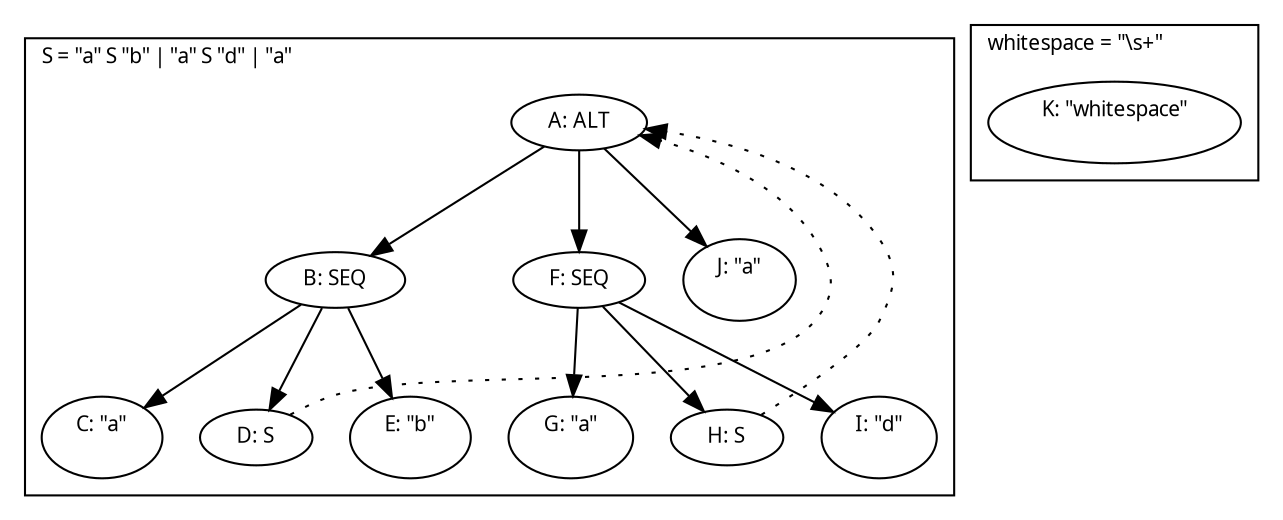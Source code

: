 digraph G {
  fontname = Menlo
  fontsize = 10
  node [fontname = Menlo, fontsize = 10]
  edge [fontname = Menlo, fontsize = 10]
  graph [ordering = out]
  subgraph GSS {
    cluster = true
    label = <GLL aad↵> fontcolor = red
    labeljust = l
    node [shape = box, style = rounded, height = 0]
  }
  subgraph S {
    cluster = true
    label = <S = "a" S "b" | "a" S "d" | "a">
    labeljust = l
    node [shape = ellipse, height = 0]
    A [label = <A: ALT>]
    A -> B
    B [label = <B: SEQ>]
    B -> C
    C [label = <C: "a"<br/><font color="gray" point-size="8.0">  </font> >]
    B -> D
    D [label = <D: S>]
    B -> E
    E [label = <E: "b"<br/><font color="gray" point-size="8.0">  </font> >]
    A -> F
    F [label = <F: SEQ>]
    F -> G
    G [label = <G: "a"<br/><font color="gray" point-size="8.0">  </font> >]
    F -> H
    H [label = <H: S>]
    F -> I
    I [label = <I: "d"<br/><font color="gray" point-size="8.0">  </font> >]
    A -> J
    J [label = <J: "a"<br/><font color="gray" point-size="8.0">  </font> >]
  }
  subgraph whitespace {
    cluster = true
    label = <whitespace = "\s+">
    labeljust = l
    node [shape = ellipse, height = 0]
    K [label = <K: "whitespace"<br/><font color="gray" point-size="8.0">  </font> >]
  }
  D -> A [style = dotted, constraint = false]
  H -> A [style = dotted, constraint = false]
}